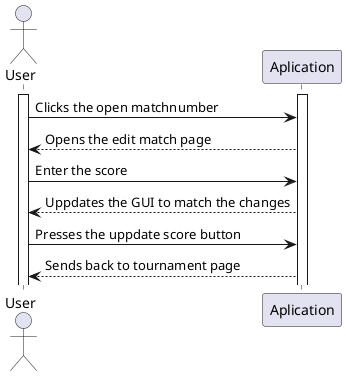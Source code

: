 @startuml editMatch

actor User as U
participant Aplication as A

activate U
activate A


U->A: Clicks the open matchnumber
A-->U: Opens the edit match page
U->A: Enter the score
A-->U: Uppdates the GUI to match the changes
U->A: Presses the uppdate score button 
A-->U: Sends back to tournament page 

@enduml